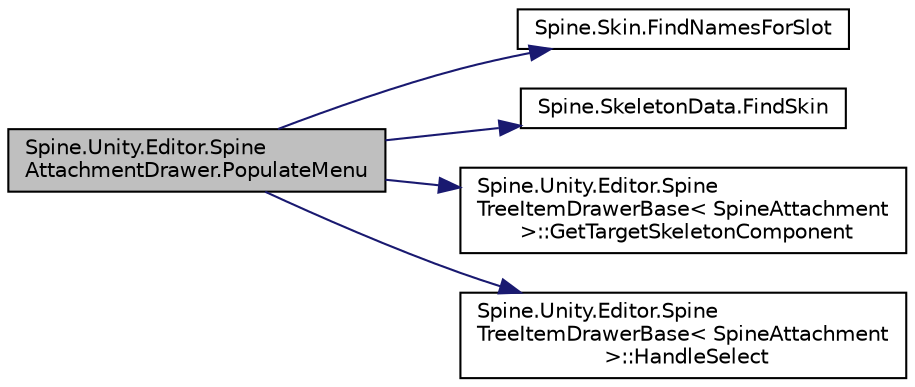 digraph "Spine.Unity.Editor.SpineAttachmentDrawer.PopulateMenu"
{
 // LATEX_PDF_SIZE
  edge [fontname="Helvetica",fontsize="10",labelfontname="Helvetica",labelfontsize="10"];
  node [fontname="Helvetica",fontsize="10",shape=record];
  rankdir="LR";
  Node1 [label="Spine.Unity.Editor.Spine\lAttachmentDrawer.PopulateMenu",height=0.2,width=0.4,color="black", fillcolor="grey75", style="filled", fontcolor="black",tooltip=" "];
  Node1 -> Node2 [color="midnightblue",fontsize="10",style="solid"];
  Node2 [label="Spine.Skin.FindNamesForSlot",height=0.2,width=0.4,color="black", fillcolor="white", style="filled",URL="$class_spine_1_1_skin.html#a1734011a3ee22491721f29bdd9c4a478",tooltip="Finds the skin keys for a given slot. The results are added to the passed List(names)."];
  Node1 -> Node3 [color="midnightblue",fontsize="10",style="solid"];
  Node3 [label="Spine.SkeletonData.FindSkin",height=0.2,width=0.4,color="black", fillcolor="white", style="filled",URL="$class_spine_1_1_skeleton_data.html#a6f87af52a59ff01da994c5ae68397369",tooltip="May be null."];
  Node1 -> Node4 [color="midnightblue",fontsize="10",style="solid"];
  Node4 [label="Spine.Unity.Editor.Spine\lTreeItemDrawerBase\< SpineAttachment\l \>::GetTargetSkeletonComponent",height=0.2,width=0.4,color="black", fillcolor="white", style="filled",URL="$class_spine_1_1_unity_1_1_editor_1_1_spine_tree_item_drawer_base.html#aff4e554f526dac6f936d66b7e10fbeec",tooltip=" "];
  Node1 -> Node5 [color="midnightblue",fontsize="10",style="solid"];
  Node5 [label="Spine.Unity.Editor.Spine\lTreeItemDrawerBase\< SpineAttachment\l \>::HandleSelect",height=0.2,width=0.4,color="black", fillcolor="white", style="filled",URL="$class_spine_1_1_unity_1_1_editor_1_1_spine_tree_item_drawer_base.html#a57164d78c2665a4782477e1943100bef",tooltip=" "];
}
